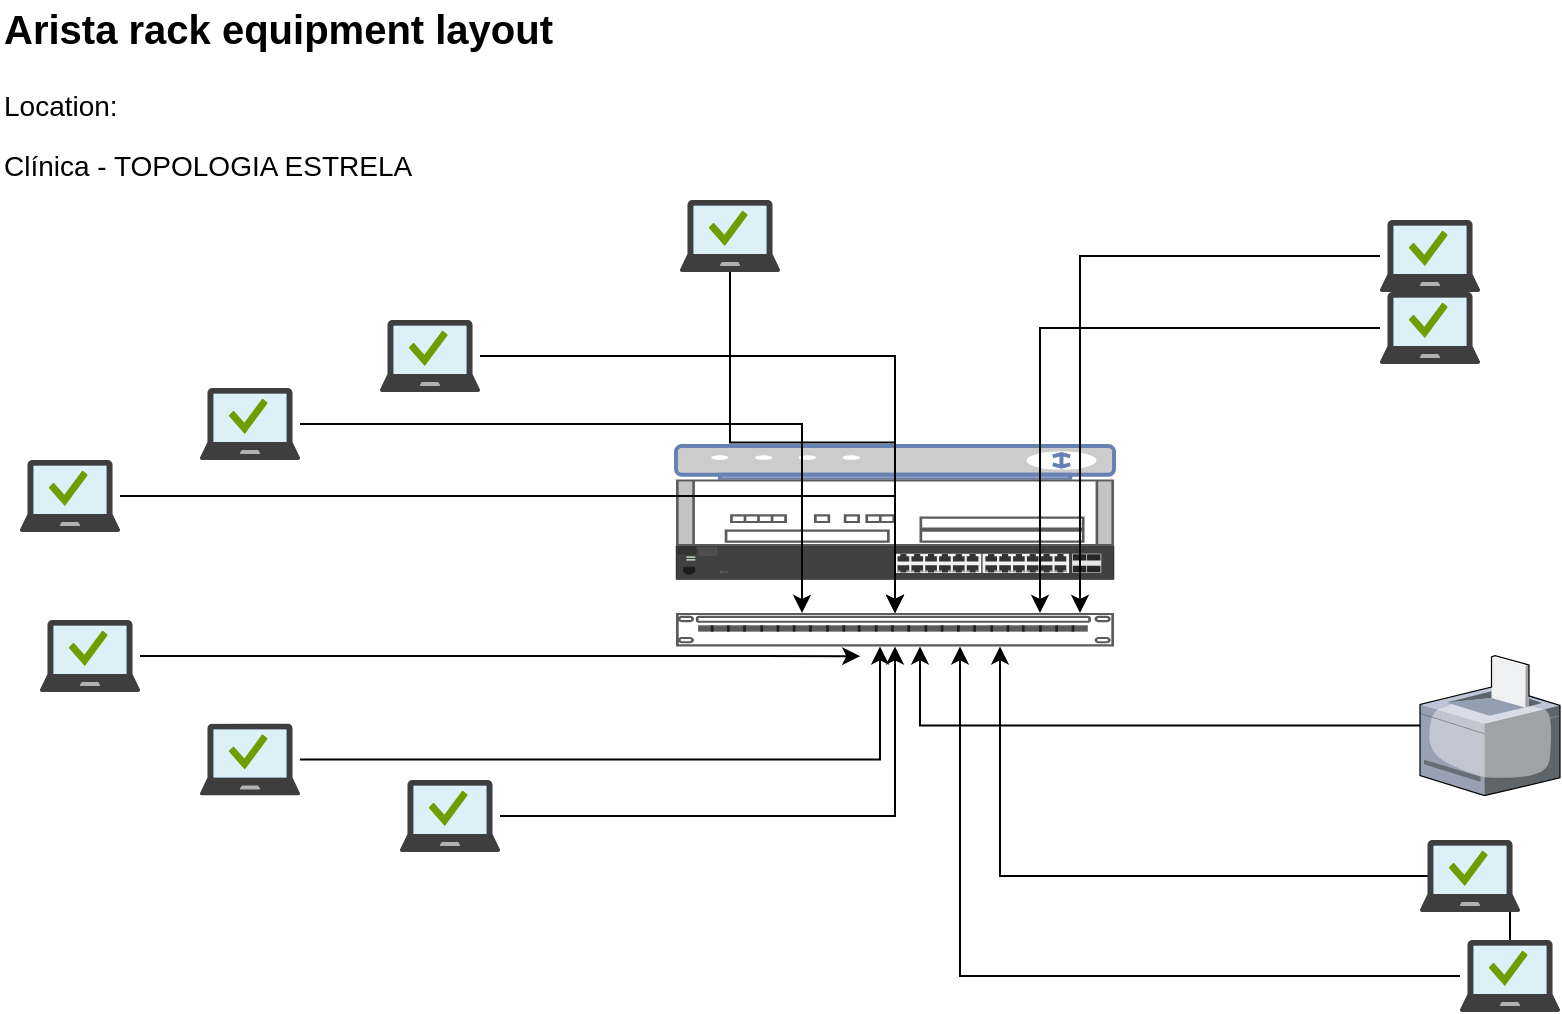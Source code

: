 <mxfile version="24.4.0" type="device">
  <diagram id="l2aKFoh6-Bn0gOPZ2l0T" name="Page-1">
    <mxGraphModel dx="880" dy="468" grid="1" gridSize="10" guides="1" tooltips="1" connect="1" arrows="1" fold="1" page="1" pageScale="1" pageWidth="1169" pageHeight="827" math="0" shadow="0">
      <root>
        <mxCell id="0" />
        <mxCell id="1" parent="0" />
        <mxCell id="mpq5AgpwV83IM184FDqD-17" value="" style="shape=image;verticalLabelPosition=bottom;verticalAlign=top;imageAspect=0;image=https://jgraph.github.io/drawio-libs/libs/arista/DCS-7304.svg;html=1;verticalLabelPosition=bottom;labelBackgroundColor=#ffffff;verticalAlign=top;outlineConnect=0;container=1;collapsible=0;childLayout=rack;rackUnitSize=16.7;allowGaps=1;marginLeft=8;marginRight=8;marginTop=27;marginBottom=22;textColor=#666666;aspect=fixed;" parent="1" vertex="1">
          <mxGeometry x="370" y="236" width="235.01" height="174" as="geometry" />
        </mxCell>
        <mxCell id="gjXWiW-3o07YTfw3R1sH-13" value="" style="fontColor=#0066CC;verticalAlign=top;verticalLabelPosition=bottom;labelPosition=center;align=center;html=1;outlineConnect=0;fillColor=#CCCCCC;strokeColor=#6881B3;gradientColor=none;gradientDirection=north;strokeWidth=2;shape=mxgraph.networks.modem;" vertex="1" parent="mpq5AgpwV83IM184FDqD-17">
          <mxGeometry x="8" y="27" width="219.01" height="16.7" as="geometry" />
        </mxCell>
        <mxCell id="gjXWiW-3o07YTfw3R1sH-15" value="" style="shape=mxgraph.rack.cisco.cisco_asr_1002_router;html=1;labelPosition=right;align=left;spacingLeft=15;dashed=0;shadow=0;fillColor=#ffffff;" vertex="1" parent="mpq5AgpwV83IM184FDqD-17">
          <mxGeometry x="8" y="43.7" width="219.01" height="33.4" as="geometry" />
        </mxCell>
        <mxCell id="gjXWiW-3o07YTfw3R1sH-16" value="" style="html=1;verticalLabelPosition=bottom;verticalAlign=top;outlineConnect=0;shadow=0;dashed=0;shape=mxgraph.rack.hpe_aruba.switches.j9776a_2530_24g_switch;" vertex="1" parent="mpq5AgpwV83IM184FDqD-17">
          <mxGeometry x="8" y="77.1" width="219.01" height="16.7" as="geometry" />
        </mxCell>
        <mxCell id="gjXWiW-3o07YTfw3R1sH-17" value="" style="strokeColor=#666666;html=1;labelPosition=right;align=left;spacingLeft=15;shadow=0;dashed=0;outlineConnect=0;shape=mxgraph.rack.general.cat5e_rack_mount_patch_panel_24_ports;" vertex="1" parent="mpq5AgpwV83IM184FDqD-17">
          <mxGeometry x="8" y="110.5" width="219.01" height="16.7" as="geometry" />
        </mxCell>
        <mxCell id="mpq5AgpwV83IM184FDqD-40" value="Arista rack equipment layout" style="text;html=1;resizable=1;points=[];autosize=0;align=left;verticalAlign=top;spacingTop=-4;fontSize=20;fontStyle=1" parent="1" vertex="1">
          <mxGeometry x="40" y="40" width="580" height="30" as="geometry" />
        </mxCell>
        <mxCell id="mpq5AgpwV83IM184FDqD-41" value="Location:" style="text;html=1;resizable=1;points=[];autosize=0;align=left;verticalAlign=middle;spacingTop=-4;fontSize=14;fontStyle=0" parent="1" vertex="1">
          <mxGeometry x="40" y="80" width="580" height="30" as="geometry" />
        </mxCell>
        <mxCell id="mpq5AgpwV83IM184FDqD-42" value="Clínica - TOPOLOGIA ESTRELA" style="text;html=1;resizable=1;points=[];autosize=0;align=left;verticalAlign=middle;spacingTop=-4;fontSize=14;fontStyle=0" parent="1" vertex="1">
          <mxGeometry x="40" y="110" width="580" height="30" as="geometry" />
        </mxCell>
        <mxCell id="gjXWiW-3o07YTfw3R1sH-20" style="edgeStyle=orthogonalEdgeStyle;rounded=0;orthogonalLoop=1;jettySize=auto;html=1;" edge="1" parent="1" source="gjXWiW-3o07YTfw3R1sH-1" target="gjXWiW-3o07YTfw3R1sH-17">
          <mxGeometry relative="1" as="geometry">
            <Array as="points">
              <mxPoint x="540" y="478" />
            </Array>
          </mxGeometry>
        </mxCell>
        <mxCell id="gjXWiW-3o07YTfw3R1sH-22" style="edgeStyle=orthogonalEdgeStyle;rounded=0;orthogonalLoop=1;jettySize=auto;html=1;" edge="1" parent="1" source="gjXWiW-3o07YTfw3R1sH-1" target="gjXWiW-3o07YTfw3R1sH-17">
          <mxGeometry relative="1" as="geometry">
            <Array as="points">
              <mxPoint x="520" y="528" />
            </Array>
          </mxGeometry>
        </mxCell>
        <mxCell id="gjXWiW-3o07YTfw3R1sH-1" value="" style="image;sketch=0;aspect=fixed;html=1;points=[];align=center;fontSize=12;image=img/lib/mscae/Managed_Desktop.svg;" vertex="1" parent="1">
          <mxGeometry x="770" y="510" width="50" height="36" as="geometry" />
        </mxCell>
        <mxCell id="gjXWiW-3o07YTfw3R1sH-30" style="edgeStyle=orthogonalEdgeStyle;rounded=0;orthogonalLoop=1;jettySize=auto;html=1;" edge="1" parent="1" source="gjXWiW-3o07YTfw3R1sH-2" target="gjXWiW-3o07YTfw3R1sH-17">
          <mxGeometry relative="1" as="geometry" />
        </mxCell>
        <mxCell id="gjXWiW-3o07YTfw3R1sH-2" value="" style="image;sketch=0;aspect=fixed;html=1;points=[];align=center;fontSize=12;image=img/lib/mscae/Managed_Desktop.svg;" vertex="1" parent="1">
          <mxGeometry x="230" y="200" width="50" height="36" as="geometry" />
        </mxCell>
        <mxCell id="gjXWiW-3o07YTfw3R1sH-23" style="edgeStyle=orthogonalEdgeStyle;rounded=0;orthogonalLoop=1;jettySize=auto;html=1;" edge="1" parent="1" source="gjXWiW-3o07YTfw3R1sH-3" target="gjXWiW-3o07YTfw3R1sH-17">
          <mxGeometry relative="1" as="geometry">
            <Array as="points">
              <mxPoint x="500" y="403" />
            </Array>
          </mxGeometry>
        </mxCell>
        <mxCell id="gjXWiW-3o07YTfw3R1sH-3" value="" style="verticalLabelPosition=bottom;sketch=0;aspect=fixed;html=1;verticalAlign=top;strokeColor=none;align=center;outlineConnect=0;shape=mxgraph.citrix.printer;" vertex="1" parent="1">
          <mxGeometry x="750" y="367.79" width="70" height="70" as="geometry" />
        </mxCell>
        <mxCell id="gjXWiW-3o07YTfw3R1sH-19" style="edgeStyle=orthogonalEdgeStyle;rounded=0;orthogonalLoop=1;jettySize=auto;html=1;" edge="1" parent="1" source="gjXWiW-3o07YTfw3R1sH-4" target="gjXWiW-3o07YTfw3R1sH-17">
          <mxGeometry relative="1" as="geometry">
            <Array as="points">
              <mxPoint x="560" y="204" />
            </Array>
          </mxGeometry>
        </mxCell>
        <mxCell id="gjXWiW-3o07YTfw3R1sH-4" value="" style="image;sketch=0;aspect=fixed;html=1;points=[];align=center;fontSize=12;image=img/lib/mscae/Managed_Desktop.svg;" vertex="1" parent="1">
          <mxGeometry x="730" y="186" width="50" height="36" as="geometry" />
        </mxCell>
        <mxCell id="gjXWiW-3o07YTfw3R1sH-29" style="edgeStyle=orthogonalEdgeStyle;rounded=0;orthogonalLoop=1;jettySize=auto;html=1;" edge="1" parent="1" source="gjXWiW-3o07YTfw3R1sH-5" target="gjXWiW-3o07YTfw3R1sH-17">
          <mxGeometry relative="1" as="geometry">
            <mxPoint x="440" y="370" as="targetPoint" />
            <Array as="points">
              <mxPoint x="441" y="252" />
            </Array>
          </mxGeometry>
        </mxCell>
        <mxCell id="gjXWiW-3o07YTfw3R1sH-5" value="" style="image;sketch=0;aspect=fixed;html=1;points=[];align=center;fontSize=12;image=img/lib/mscae/Managed_Desktop.svg;" vertex="1" parent="1">
          <mxGeometry x="140" y="234" width="50" height="36" as="geometry" />
        </mxCell>
        <mxCell id="gjXWiW-3o07YTfw3R1sH-25" style="edgeStyle=orthogonalEdgeStyle;rounded=0;orthogonalLoop=1;jettySize=auto;html=1;" edge="1" parent="1" source="gjXWiW-3o07YTfw3R1sH-6" target="gjXWiW-3o07YTfw3R1sH-17">
          <mxGeometry relative="1" as="geometry">
            <Array as="points">
              <mxPoint x="480" y="420" />
            </Array>
          </mxGeometry>
        </mxCell>
        <mxCell id="gjXWiW-3o07YTfw3R1sH-6" value="" style="image;sketch=0;aspect=fixed;html=1;points=[];align=center;fontSize=12;image=img/lib/mscae/Managed_Desktop.svg;" vertex="1" parent="1">
          <mxGeometry x="140" y="401.79" width="50" height="36" as="geometry" />
        </mxCell>
        <mxCell id="gjXWiW-3o07YTfw3R1sH-28" style="edgeStyle=orthogonalEdgeStyle;rounded=0;orthogonalLoop=1;jettySize=auto;html=1;" edge="1" parent="1" source="gjXWiW-3o07YTfw3R1sH-7" target="gjXWiW-3o07YTfw3R1sH-17">
          <mxGeometry relative="1" as="geometry" />
        </mxCell>
        <mxCell id="gjXWiW-3o07YTfw3R1sH-7" value="" style="image;sketch=0;aspect=fixed;html=1;points=[];align=center;fontSize=12;image=img/lib/mscae/Managed_Desktop.svg;" vertex="1" parent="1">
          <mxGeometry x="50" y="270" width="50" height="36" as="geometry" />
        </mxCell>
        <mxCell id="gjXWiW-3o07YTfw3R1sH-18" style="edgeStyle=orthogonalEdgeStyle;rounded=0;orthogonalLoop=1;jettySize=auto;html=1;" edge="1" parent="1" source="gjXWiW-3o07YTfw3R1sH-8" target="gjXWiW-3o07YTfw3R1sH-17">
          <mxGeometry relative="1" as="geometry">
            <Array as="points">
              <mxPoint x="580" y="168" />
            </Array>
          </mxGeometry>
        </mxCell>
        <mxCell id="gjXWiW-3o07YTfw3R1sH-8" value="" style="image;sketch=0;aspect=fixed;html=1;points=[];align=center;fontSize=12;image=img/lib/mscae/Managed_Desktop.svg;" vertex="1" parent="1">
          <mxGeometry x="730" y="150" width="50" height="36" as="geometry" />
        </mxCell>
        <mxCell id="gjXWiW-3o07YTfw3R1sH-31" style="edgeStyle=orthogonalEdgeStyle;rounded=0;orthogonalLoop=1;jettySize=auto;html=1;" edge="1" parent="1" source="gjXWiW-3o07YTfw3R1sH-9" target="gjXWiW-3o07YTfw3R1sH-17">
          <mxGeometry relative="1" as="geometry" />
        </mxCell>
        <mxCell id="gjXWiW-3o07YTfw3R1sH-9" value="" style="image;sketch=0;aspect=fixed;html=1;points=[];align=center;fontSize=12;image=img/lib/mscae/Managed_Desktop.svg;" vertex="1" parent="1">
          <mxGeometry x="380" y="140" width="50" height="36" as="geometry" />
        </mxCell>
        <mxCell id="gjXWiW-3o07YTfw3R1sH-10" value="" style="image;sketch=0;aspect=fixed;html=1;points=[];align=center;fontSize=12;image=img/lib/mscae/Managed_Desktop.svg;" vertex="1" parent="1">
          <mxGeometry x="750" y="460" width="50" height="36" as="geometry" />
        </mxCell>
        <mxCell id="gjXWiW-3o07YTfw3R1sH-11" value="" style="image;sketch=0;aspect=fixed;html=1;points=[];align=center;fontSize=12;image=img/lib/mscae/Managed_Desktop.svg;" vertex="1" parent="1">
          <mxGeometry x="60" y="350" width="50" height="36" as="geometry" />
        </mxCell>
        <mxCell id="gjXWiW-3o07YTfw3R1sH-24" style="edgeStyle=orthogonalEdgeStyle;rounded=0;orthogonalLoop=1;jettySize=auto;html=1;" edge="1" parent="1" source="gjXWiW-3o07YTfw3R1sH-12" target="gjXWiW-3o07YTfw3R1sH-17">
          <mxGeometry relative="1" as="geometry" />
        </mxCell>
        <mxCell id="gjXWiW-3o07YTfw3R1sH-12" value="" style="image;sketch=0;aspect=fixed;html=1;points=[];align=center;fontSize=12;image=img/lib/mscae/Managed_Desktop.svg;" vertex="1" parent="1">
          <mxGeometry x="240" y="430" width="50" height="36" as="geometry" />
        </mxCell>
        <mxCell id="gjXWiW-3o07YTfw3R1sH-27" style="edgeStyle=orthogonalEdgeStyle;rounded=0;orthogonalLoop=1;jettySize=auto;html=1;entryX=0.426;entryY=0.759;entryDx=0;entryDy=0;entryPerimeter=0;" edge="1" parent="1" source="gjXWiW-3o07YTfw3R1sH-11" target="mpq5AgpwV83IM184FDqD-17">
          <mxGeometry relative="1" as="geometry" />
        </mxCell>
      </root>
    </mxGraphModel>
  </diagram>
</mxfile>
